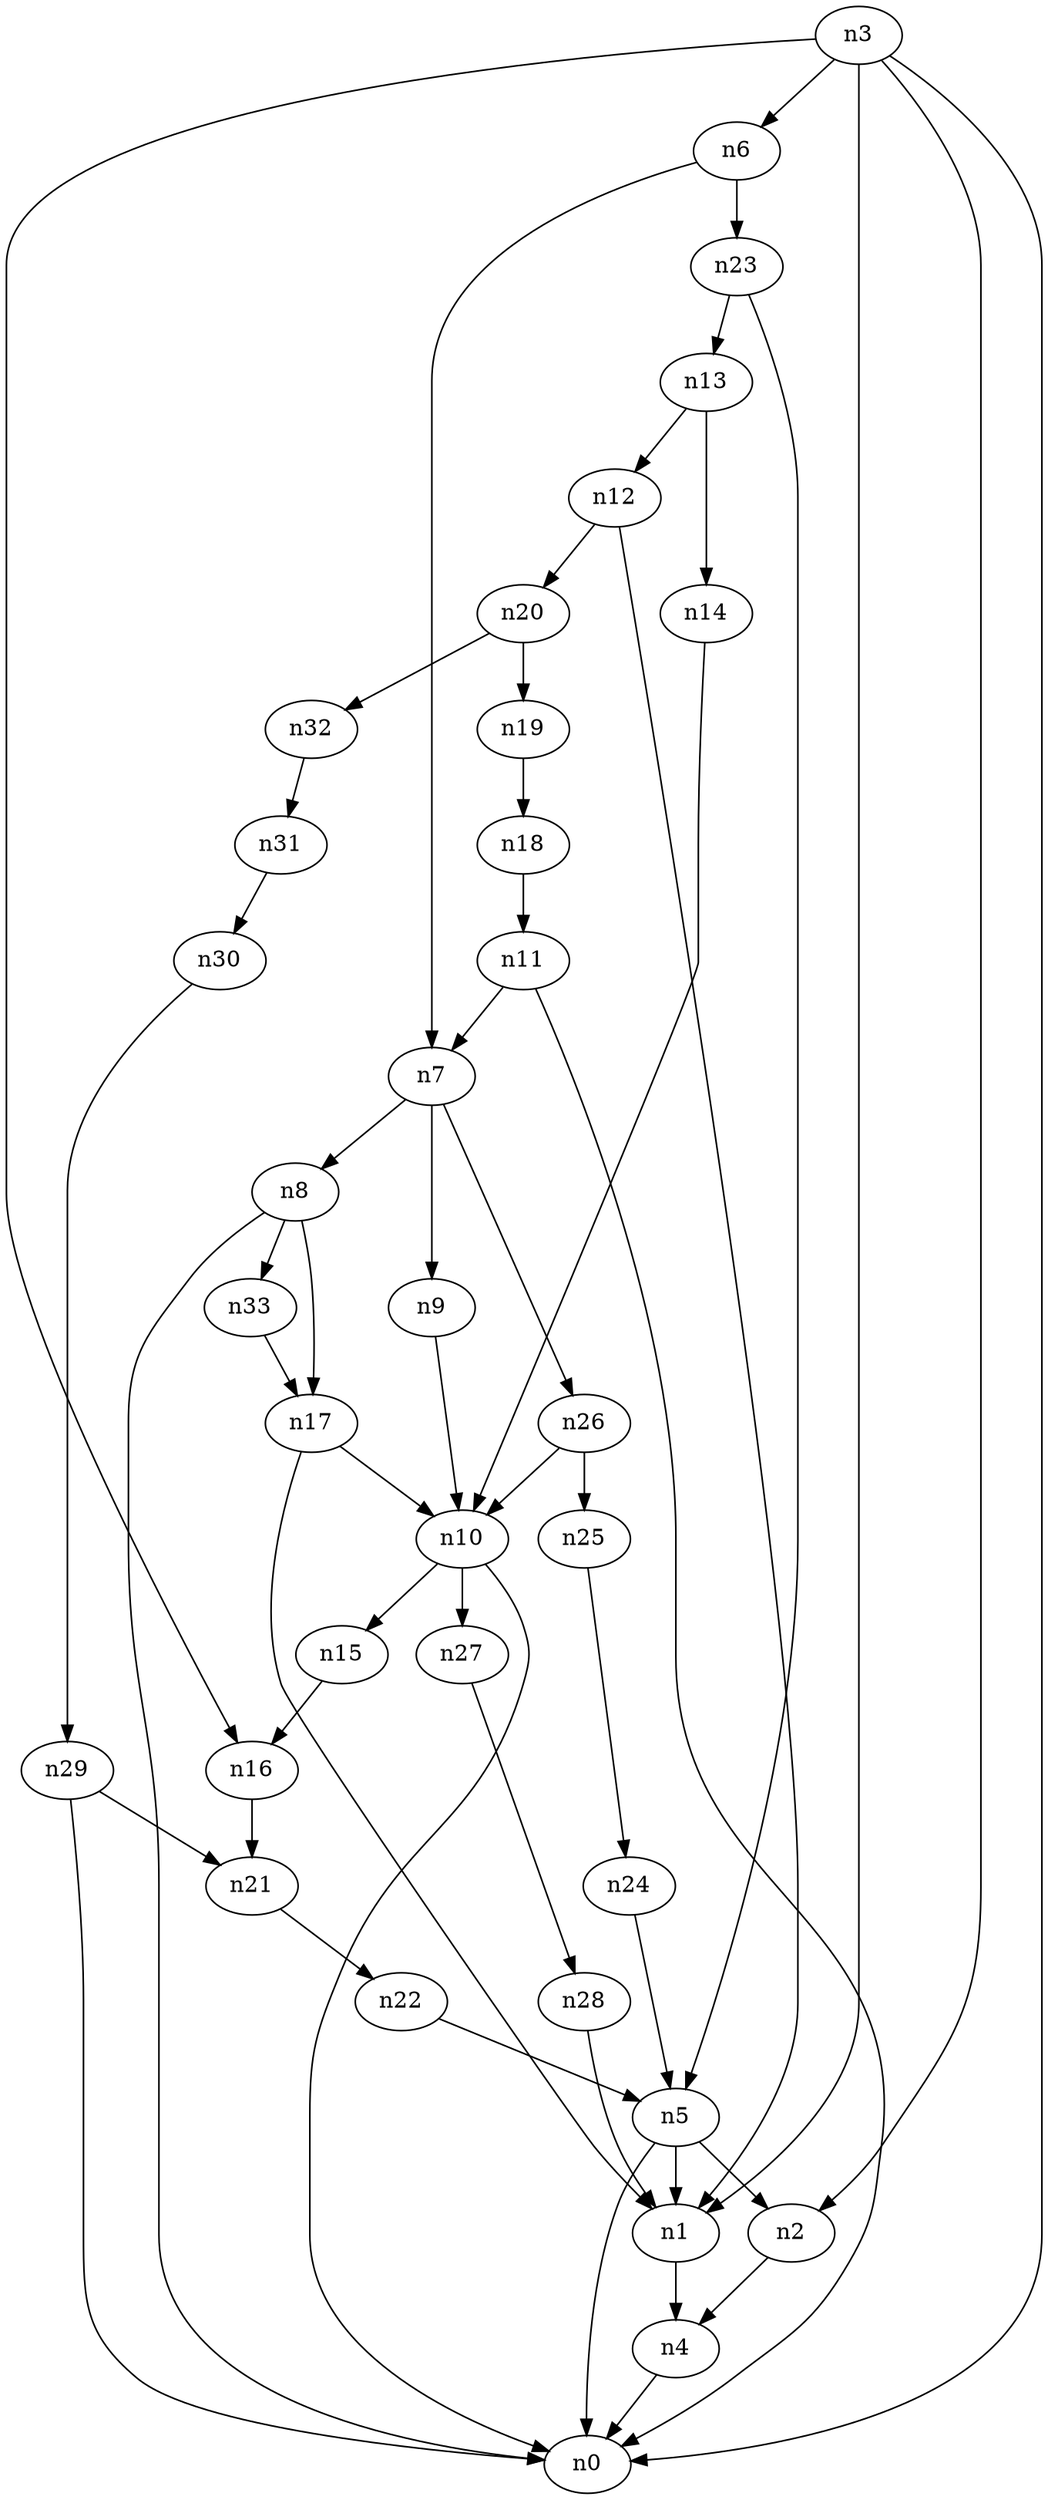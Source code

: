 digraph G {
	n1 -> n4	 [_graphml_id=e4];
	n2 -> n4	 [_graphml_id=e7];
	n3 -> n0	 [_graphml_id=e0];
	n3 -> n1	 [_graphml_id=e3];
	n3 -> n2	 [_graphml_id=e6];
	n3 -> n6	 [_graphml_id=e9];
	n3 -> n16	 [_graphml_id=e24];
	n4 -> n0	 [_graphml_id=e1];
	n5 -> n0	 [_graphml_id=e2];
	n5 -> n1	 [_graphml_id=e5];
	n5 -> n2	 [_graphml_id=e8];
	n6 -> n7	 [_graphml_id=e10];
	n6 -> n23	 [_graphml_id=e37];
	n7 -> n8	 [_graphml_id=e11];
	n7 -> n9	 [_graphml_id=e13];
	n7 -> n26	 [_graphml_id=e47];
	n8 -> n0	 [_graphml_id=e12];
	n8 -> n17	 [_graphml_id=e26];
	n8 -> n33	 [_graphml_id=e53];
	n9 -> n10	 [_graphml_id=e14];
	n10 -> n0	 [_graphml_id=e15];
	n10 -> n15	 [_graphml_id=e22];
	n10 -> n27	 [_graphml_id=e42];
	n11 -> n0	 [_graphml_id=e17];
	n11 -> n7	 [_graphml_id=e16];
	n12 -> n1	 [_graphml_id=e18];
	n12 -> n20	 [_graphml_id=e31];
	n13 -> n12	 [_graphml_id=e19];
	n13 -> n14	 [_graphml_id=e20];
	n14 -> n10	 [_graphml_id=e21];
	n15 -> n16	 [_graphml_id=e23];
	n16 -> n21	 [_graphml_id=e32];
	n17 -> n1	 [_graphml_id=e25];
	n17 -> n10	 [_graphml_id=e27];
	n18 -> n11	 [_graphml_id=e28];
	n19 -> n18	 [_graphml_id=e29];
	n20 -> n19	 [_graphml_id=e30];
	n20 -> n32	 [_graphml_id=e51];
	n21 -> n22	 [_graphml_id=e33];
	n22 -> n5	 [_graphml_id=e34];
	n23 -> n5	 [_graphml_id=e36];
	n23 -> n13	 [_graphml_id=e35];
	n24 -> n5	 [_graphml_id=e38];
	n25 -> n24	 [_graphml_id=e39];
	n26 -> n10	 [_graphml_id=e41];
	n26 -> n25	 [_graphml_id=e40];
	n27 -> n28	 [_graphml_id=e43];
	n28 -> n1	 [_graphml_id=e44];
	n29 -> n0	 [_graphml_id=e46];
	n29 -> n21	 [_graphml_id=e45];
	n30 -> n29	 [_graphml_id=e48];
	n31 -> n30	 [_graphml_id=e49];
	n32 -> n31	 [_graphml_id=e50];
	n33 -> n17	 [_graphml_id=e52];
}
